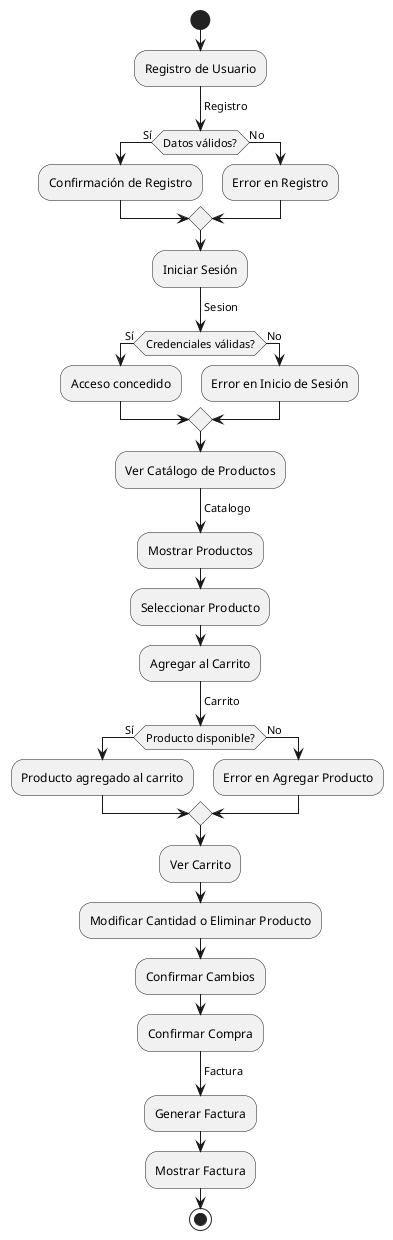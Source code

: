@startuml
start

:Registro de Usuario;
-> Registro;
if (Datos válidos?) then (Sí)
  :Confirmación de Registro;
else (No)
  :Error en Registro;
endif

:Iniciar Sesión;
-> Sesion;
if (Credenciales válidas?) then (Sí)
  :Acceso concedido;
else (No)
  :Error en Inicio de Sesión;
endif

:Ver Catálogo de Productos;
-> Catalogo;
:Mostrar Productos;

:Seleccionar Producto;
:Agregar al Carrito;
-> Carrito;
if (Producto disponible?) then (Sí)
  :Producto agregado al carrito;
else (No)
  :Error en Agregar Producto;
endif

:Ver Carrito;
:Modificar Cantidad o Eliminar Producto;
:Confirmar Cambios;

:Confirmar Compra;
-> Factura;
:Generar Factura;
:Mostrar Factura;

stop
@enduml